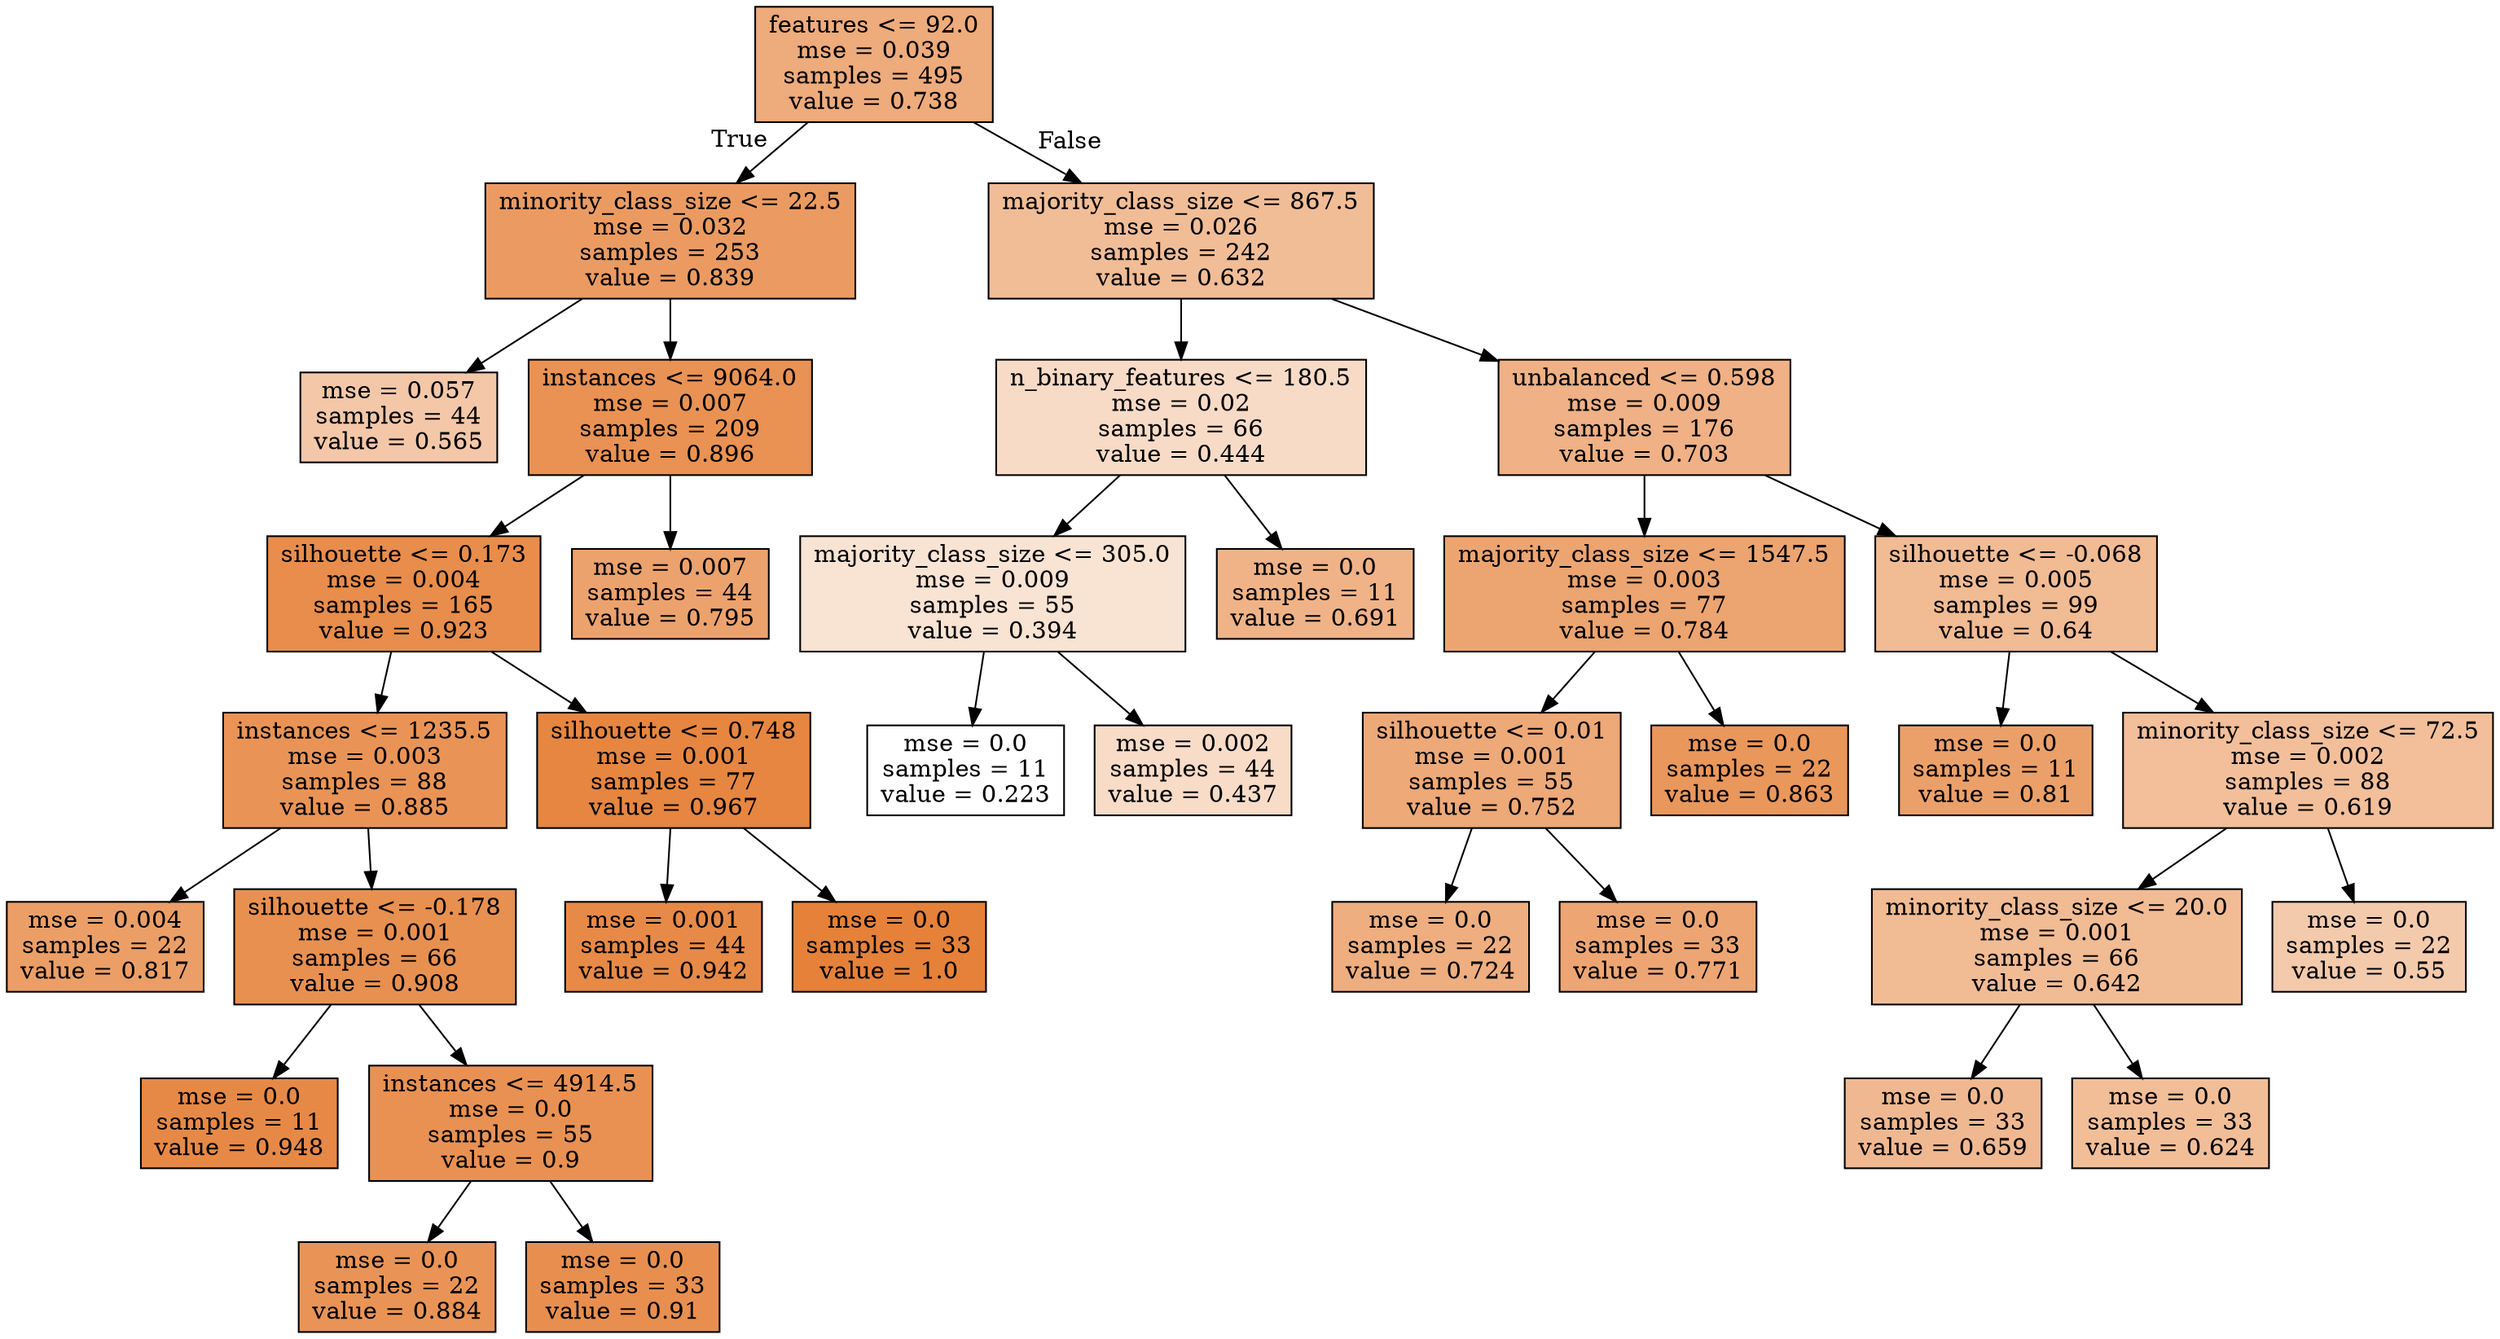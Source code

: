 digraph Tree {
node [shape=box, style="filled", color="black"] ;
0 [label="features <= 92.0\nmse = 0.039\nsamples = 495\nvalue = 0.738", fillcolor="#e58139a9"] ;
1 [label="minority_class_size <= 22.5\nmse = 0.032\nsamples = 253\nvalue = 0.839", fillcolor="#e58139ca"] ;
0 -> 1 [labeldistance=2.5, labelangle=45, headlabel="True"] ;
2 [label="mse = 0.057\nsamples = 44\nvalue = 0.565", fillcolor="#e5813970"] ;
1 -> 2 ;
3 [label="instances <= 9064.0\nmse = 0.007\nsamples = 209\nvalue = 0.896", fillcolor="#e58139dd"] ;
1 -> 3 ;
4 [label="silhouette <= 0.173\nmse = 0.004\nsamples = 165\nvalue = 0.923", fillcolor="#e58139e6"] ;
3 -> 4 ;
5 [label="instances <= 1235.5\nmse = 0.003\nsamples = 88\nvalue = 0.885", fillcolor="#e58139d9"] ;
4 -> 5 ;
6 [label="mse = 0.004\nsamples = 22\nvalue = 0.817", fillcolor="#e58139c3"] ;
5 -> 6 ;
7 [label="silhouette <= -0.178\nmse = 0.001\nsamples = 66\nvalue = 0.908", fillcolor="#e58139e1"] ;
5 -> 7 ;
8 [label="mse = 0.0\nsamples = 11\nvalue = 0.948", fillcolor="#e58139ee"] ;
7 -> 8 ;
9 [label="instances <= 4914.5\nmse = 0.0\nsamples = 55\nvalue = 0.9", fillcolor="#e58139de"] ;
7 -> 9 ;
10 [label="mse = 0.0\nsamples = 22\nvalue = 0.884", fillcolor="#e58139d9"] ;
9 -> 10 ;
11 [label="mse = 0.0\nsamples = 33\nvalue = 0.91", fillcolor="#e58139e2"] ;
9 -> 11 ;
12 [label="silhouette <= 0.748\nmse = 0.001\nsamples = 77\nvalue = 0.967", fillcolor="#e58139f4"] ;
4 -> 12 ;
13 [label="mse = 0.001\nsamples = 44\nvalue = 0.942", fillcolor="#e58139ec"] ;
12 -> 13 ;
14 [label="mse = 0.0\nsamples = 33\nvalue = 1.0", fillcolor="#e58139ff"] ;
12 -> 14 ;
15 [label="mse = 0.007\nsamples = 44\nvalue = 0.795", fillcolor="#e58139bc"] ;
3 -> 15 ;
16 [label="majority_class_size <= 867.5\nmse = 0.026\nsamples = 242\nvalue = 0.632", fillcolor="#e5813986"] ;
0 -> 16 [labeldistance=2.5, labelangle=-45, headlabel="False"] ;
17 [label="n_binary_features <= 180.5\nmse = 0.02\nsamples = 66\nvalue = 0.444", fillcolor="#e5813948"] ;
16 -> 17 ;
18 [label="majority_class_size <= 305.0\nmse = 0.009\nsamples = 55\nvalue = 0.394", fillcolor="#e5813938"] ;
17 -> 18 ;
19 [label="mse = 0.0\nsamples = 11\nvalue = 0.223", fillcolor="#e5813900"] ;
18 -> 19 ;
20 [label="mse = 0.002\nsamples = 44\nvalue = 0.437", fillcolor="#e5813946"] ;
18 -> 20 ;
21 [label="mse = 0.0\nsamples = 11\nvalue = 0.691", fillcolor="#e581399a"] ;
17 -> 21 ;
22 [label="unbalanced <= 0.598\nmse = 0.009\nsamples = 176\nvalue = 0.703", fillcolor="#e581399d"] ;
16 -> 22 ;
23 [label="majority_class_size <= 1547.5\nmse = 0.003\nsamples = 77\nvalue = 0.784", fillcolor="#e58139b8"] ;
22 -> 23 ;
24 [label="silhouette <= 0.01\nmse = 0.001\nsamples = 55\nvalue = 0.752", fillcolor="#e58139ae"] ;
23 -> 24 ;
25 [label="mse = 0.0\nsamples = 22\nvalue = 0.724", fillcolor="#e58139a4"] ;
24 -> 25 ;
26 [label="mse = 0.0\nsamples = 33\nvalue = 0.771", fillcolor="#e58139b4"] ;
24 -> 26 ;
27 [label="mse = 0.0\nsamples = 22\nvalue = 0.863", fillcolor="#e58139d2"] ;
23 -> 27 ;
28 [label="silhouette <= -0.068\nmse = 0.005\nsamples = 99\nvalue = 0.64", fillcolor="#e5813989"] ;
22 -> 28 ;
29 [label="mse = 0.0\nsamples = 11\nvalue = 0.81", fillcolor="#e58139c1"] ;
28 -> 29 ;
30 [label="minority_class_size <= 72.5\nmse = 0.002\nsamples = 88\nvalue = 0.619", fillcolor="#e5813982"] ;
28 -> 30 ;
31 [label="minority_class_size <= 20.0\nmse = 0.001\nsamples = 66\nvalue = 0.642", fillcolor="#e5813989"] ;
30 -> 31 ;
32 [label="mse = 0.0\nsamples = 33\nvalue = 0.659", fillcolor="#e581398f"] ;
31 -> 32 ;
33 [label="mse = 0.0\nsamples = 33\nvalue = 0.624", fillcolor="#e5813984"] ;
31 -> 33 ;
34 [label="mse = 0.0\nsamples = 22\nvalue = 0.55", fillcolor="#e581396b"] ;
30 -> 34 ;
}